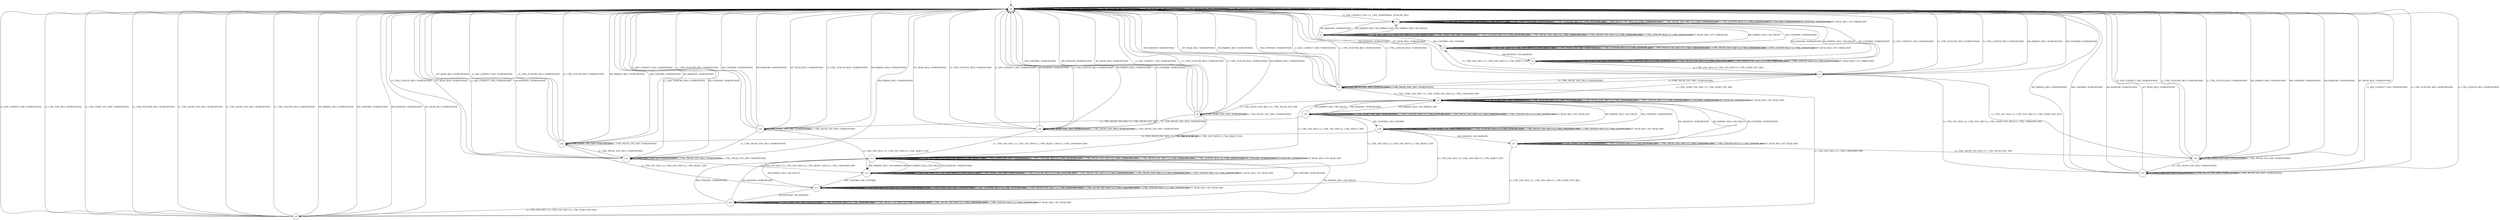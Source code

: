 digraph g {

	s0 [shape="circle" label="s0"];
	s1 [shape="circle" label="s1"];
	s2 [shape="circle" label="s2"];
	s3 [shape="circle" label="s3"];
	s4 [shape="circle" label="s4"];
	s5 [shape="circle" label="s5"];
	s6 [shape="circle" label="s6"];
	s7 [shape="circle" label="s7"];
	s8 [shape="circle" label="s8"];
	s9 [shape="circle" label="s9"];
	s10 [shape="circle" label="s10"];
	s11 [shape="circle" label="s11"];
	s12 [shape="circle" label="s12"];
	s13 [shape="circle" label="s13"];
	s14 [shape="circle" label="s14"];
	s15 [shape="circle" label="s15"];
	s16 [shape="circle" label="s16"];
	s17 [shape="circle" label="s17"];
	s18 [shape="circle" label="s18"];
	s19 [shape="circle" label="s19"];
	s20 [shape="circle" label="s20"];
	s21 [shape="circle" label="s21"];
	s22 [shape="circle" label="s22"];
	s0 -> s1 [label="LL_ADV_CONNECT_IND / LL_CTRL_PERIPHERAL_FEATURE_REQ"];
	s0 -> s0 [label="LL_CTRL_ENC_REQ / NORESPONSE"];
	s0 -> s0 [label="LL_CTRL_START_ENC_RSP / NORESPONSE"];
	s0 -> s0 [label="LL_CTRL_FEATURE_REQ / NORESPONSE"];
	s0 -> s0 [label="LL_CTRL_PAUSE_ENC_REQ / NORESPONSE"];
	s0 -> s0 [label="LL_CTRL_PAUSE_ENC_RSP / NORESPONSE"];
	s0 -> s0 [label="LL_CTRL_LENGTH_REQ / NORESPONSE"];
	s0 -> s0 [label="SM_PAIRING_REQ / NORESPONSE"];
	s0 -> s0 [label="SM_CONFIRM / NORESPONSE"];
	s0 -> s0 [label="SM_RANDOM / NORESPONSE"];
	s0 -> s0 [label="ATT_READ_REQ / NORESPONSE"];
	s1 -> s1 [label="LL_ADV_CONNECT_IND / NORESPONSE"];
	s1 -> s1 [label="LL_CTRL_ENC_REQ / LL_CTRL_ENC_RSP+LL_CTRL_REJECT_IND"];
	s1 -> s1 [label="LL_CTRL_START_ENC_RSP / NORESPONSE"];
	s1 -> s1 [label="LL_CTRL_FEATURE_REQ / LL_CTRL_FEATURE_RSP"];
	s1 -> s1 [label="LL_CTRL_PAUSE_ENC_REQ / LL_CTRL_UNKNOWN_RSP"];
	s1 -> s1 [label="LL_CTRL_PAUSE_ENC_RSP / LL_CTRL_UNKNOWN_RSP"];
	s1 -> s1 [label="LL_CTRL_LENGTH_REQ / LL_CTRL_LENGTH_RSP"];
	s1 -> s2 [label="SM_PAIRING_REQ / SM_PAIRING_RSP"];
	s1 -> s1 [label="SM_CONFIRM / NORESPONSE"];
	s1 -> s1 [label="SM_RANDOM / NORESPONSE"];
	s1 -> s1 [label="ATT_READ_REQ / ATT_ERROR_RSP"];
	s2 -> s2 [label="LL_ADV_CONNECT_IND / NORESPONSE"];
	s2 -> s2 [label="LL_CTRL_ENC_REQ / LL_CTRL_ENC_RSP+LL_CTRL_REJECT_IND"];
	s2 -> s2 [label="LL_CTRL_START_ENC_RSP / NORESPONSE"];
	s2 -> s2 [label="LL_CTRL_FEATURE_REQ / LL_CTRL_FEATURE_RSP"];
	s2 -> s2 [label="LL_CTRL_PAUSE_ENC_REQ / LL_CTRL_UNKNOWN_RSP"];
	s2 -> s2 [label="LL_CTRL_PAUSE_ENC_RSP / LL_CTRL_UNKNOWN_RSP"];
	s2 -> s2 [label="LL_CTRL_LENGTH_REQ / LL_CTRL_LENGTH_RSP"];
	s2 -> s1 [label="SM_PAIRING_REQ / SM_FAILED"];
	s2 -> s3 [label="SM_CONFIRM / SM_CONFIRM"];
	s2 -> s1 [label="SM_RANDOM / NORESPONSE"];
	s2 -> s2 [label="ATT_READ_REQ / ATT_ERROR_RSP"];
	s3 -> s3 [label="LL_ADV_CONNECT_IND / NORESPONSE"];
	s3 -> s3 [label="LL_CTRL_ENC_REQ / LL_CTRL_ENC_RSP+LL_CTRL_REJECT_IND"];
	s3 -> s3 [label="LL_CTRL_START_ENC_RSP / NORESPONSE"];
	s3 -> s3 [label="LL_CTRL_FEATURE_REQ / LL_CTRL_FEATURE_RSP"];
	s3 -> s3 [label="LL_CTRL_PAUSE_ENC_REQ / LL_CTRL_UNKNOWN_RSP"];
	s3 -> s3 [label="LL_CTRL_PAUSE_ENC_RSP / LL_CTRL_UNKNOWN_RSP"];
	s3 -> s3 [label="LL_CTRL_LENGTH_REQ / LL_CTRL_LENGTH_RSP"];
	s3 -> s1 [label="SM_PAIRING_REQ / SM_FAILED"];
	s3 -> s1 [label="SM_CONFIRM / NORESPONSE"];
	s3 -> s4 [label="SM_RANDOM / SM_RANDOM"];
	s3 -> s3 [label="ATT_READ_REQ / ATT_ERROR_RSP"];
	s4 -> s4 [label="LL_ADV_CONNECT_IND / NORESPONSE"];
	s4 -> s5 [label="LL_CTRL_ENC_REQ / LL_CTRL_ENC_RSP+LL_CTRL_START_ENC_REQ"];
	s4 -> s4 [label="LL_CTRL_START_ENC_RSP / NORESPONSE"];
	s4 -> s4 [label="LL_CTRL_FEATURE_REQ / LL_CTRL_FEATURE_RSP"];
	s4 -> s4 [label="LL_CTRL_PAUSE_ENC_REQ / LL_CTRL_UNKNOWN_RSP"];
	s4 -> s4 [label="LL_CTRL_PAUSE_ENC_RSP / LL_CTRL_UNKNOWN_RSP"];
	s4 -> s4 [label="LL_CTRL_LENGTH_REQ / LL_CTRL_LENGTH_RSP"];
	s4 -> s1 [label="SM_PAIRING_REQ / SM_FAILED"];
	s4 -> s1 [label="SM_CONFIRM / NORESPONSE"];
	s4 -> s1 [label="SM_RANDOM / NORESPONSE"];
	s4 -> s4 [label="ATT_READ_REQ / ATT_ERROR_RSP"];
	s5 -> s0 [label="LL_ADV_CONNECT_IND / NORESPONSE"];
	s5 -> s3 [label="LL_CTRL_ENC_REQ / LL_CTRL_ENC_RSP+LL_CTRL_REJECT_IND"];
	s5 -> s6 [label="LL_CTRL_START_ENC_RSP / LL_CTRL_START_ENC_RSP"];
	s5 -> s0 [label="LL_CTRL_FEATURE_REQ / NORESPONSE"];
	s5 -> s7 [label="LL_CTRL_PAUSE_ENC_REQ / NORESPONSE"];
	s5 -> s7 [label="LL_CTRL_PAUSE_ENC_RSP / NORESPONSE"];
	s5 -> s0 [label="LL_CTRL_LENGTH_REQ / NORESPONSE"];
	s5 -> s0 [label="SM_PAIRING_REQ / NORESPONSE"];
	s5 -> s0 [label="SM_CONFIRM / NORESPONSE"];
	s5 -> s0 [label="SM_RANDOM / NORESPONSE"];
	s5 -> s0 [label="ATT_READ_REQ / NORESPONSE"];
	s6 -> s6 [label="LL_ADV_CONNECT_IND / NORESPONSE"];
	s6 -> s11 [label="LL_CTRL_ENC_REQ / LL_CTRL_ENC_RSP+LL_CTRL_REJECT_IND"];
	s6 -> s6 [label="LL_CTRL_START_ENC_RSP / NORESPONSE"];
	s6 -> s6 [label="LL_CTRL_FEATURE_REQ / LL_CTRL_FEATURE_RSP"];
	s6 -> s9 [label="LL_CTRL_PAUSE_ENC_REQ / LL_CTRL_PAUSE_ENC_RSP"];
	s6 -> s6 [label="LL_CTRL_PAUSE_ENC_RSP / LL_CTRL_UNKNOWN_RSP"];
	s6 -> s6 [label="LL_CTRL_LENGTH_REQ / LL_CTRL_LENGTH_RSP"];
	s6 -> s15 [label="SM_PAIRING_REQ / SM_PAIRING_RSP"];
	s6 -> s6 [label="SM_CONFIRM / NORESPONSE"];
	s6 -> s6 [label="SM_RANDOM / NORESPONSE"];
	s6 -> s6 [label="ATT_READ_REQ / ATT_READ_RSP"];
	s7 -> s0 [label="LL_ADV_CONNECT_IND / NORESPONSE"];
	s7 -> s8 [label="LL_CTRL_ENC_REQ / LL_CTRL_UNKNOWN_RSP"];
	s7 -> s6 [label="LL_CTRL_START_ENC_RSP / LL_CTRL_START_ENC_RSP+LL_CTRL_UNKNOWN_RSP"];
	s7 -> s0 [label="LL_CTRL_FEATURE_REQ / NORESPONSE"];
	s7 -> s7 [label="LL_CTRL_PAUSE_ENC_REQ / NORESPONSE"];
	s7 -> s7 [label="LL_CTRL_PAUSE_ENC_RSP / NORESPONSE"];
	s7 -> s0 [label="LL_CTRL_LENGTH_REQ / NORESPONSE"];
	s7 -> s0 [label="SM_PAIRING_REQ / NORESPONSE"];
	s7 -> s0 [label="SM_CONFIRM / NORESPONSE"];
	s7 -> s0 [label="SM_RANDOM / NORESPONSE"];
	s7 -> s0 [label="ATT_READ_REQ / NORESPONSE"];
	s8 -> s0 [label="LL_ADV_CONNECT_IND / NORESPONSE"];
	s8 -> s0 [label="LL_CTRL_ENC_REQ / NORESPONSE"];
	s8 -> s0 [label="LL_CTRL_START_ENC_RSP / NORESPONSE"];
	s8 -> s0 [label="LL_CTRL_FEATURE_REQ / NORESPONSE"];
	s8 -> s0 [label="LL_CTRL_PAUSE_ENC_REQ / NORESPONSE"];
	s8 -> s0 [label="LL_CTRL_PAUSE_ENC_RSP / NORESPONSE"];
	s8 -> s0 [label="LL_CTRL_LENGTH_REQ / NORESPONSE"];
	s8 -> s0 [label="SM_PAIRING_REQ / NORESPONSE"];
	s8 -> s0 [label="SM_CONFIRM / NORESPONSE"];
	s8 -> s0 [label="SM_RANDOM / NORESPONSE"];
	s8 -> s0 [label="ATT_READ_REQ / NORESPONSE"];
	s9 -> s0 [label="LL_ADV_CONNECT_IND / NORESPONSE"];
	s9 -> s11 [label="LL_CTRL_ENC_REQ / LL_CTRL_ENC_RSP+LL_CTRL_REJECT_IND"];
	s9 -> s9 [label="LL_CTRL_START_ENC_RSP / NORESPONSE"];
	s9 -> s0 [label="LL_CTRL_FEATURE_REQ / NORESPONSE"];
	s9 -> s10 [label="LL_CTRL_PAUSE_ENC_REQ / NORESPONSE"];
	s9 -> s9 [label="LL_CTRL_PAUSE_ENC_RSP / NORESPONSE"];
	s9 -> s0 [label="LL_CTRL_LENGTH_REQ / NORESPONSE"];
	s9 -> s0 [label="SM_PAIRING_REQ / NORESPONSE"];
	s9 -> s0 [label="SM_CONFIRM / NORESPONSE"];
	s9 -> s0 [label="SM_RANDOM / NORESPONSE"];
	s9 -> s0 [label="ATT_READ_REQ / NORESPONSE"];
	s10 -> s0 [label="LL_ADV_CONNECT_IND / NORESPONSE"];
	s10 -> s11 [label="LL_CTRL_ENC_REQ / LL_CTRL_ENC_RSP+LL_CTRL_REJECT_IND+LL_CTRL_UNKNOWN_RSP"];
	s10 -> s10 [label="LL_CTRL_START_ENC_RSP / NORESPONSE"];
	s10 -> s0 [label="LL_CTRL_FEATURE_REQ / NORESPONSE"];
	s10 -> s10 [label="LL_CTRL_PAUSE_ENC_REQ / NORESPONSE"];
	s10 -> s10 [label="LL_CTRL_PAUSE_ENC_RSP / NORESPONSE"];
	s10 -> s0 [label="LL_CTRL_LENGTH_REQ / NORESPONSE"];
	s10 -> s0 [label="SM_PAIRING_REQ / NORESPONSE"];
	s10 -> s0 [label="SM_CONFIRM / NORESPONSE"];
	s10 -> s0 [label="SM_RANDOM / NORESPONSE"];
	s10 -> s0 [label="ATT_READ_REQ / NORESPONSE"];
	s11 -> s11 [label="LL_ADV_CONNECT_IND / NORESPONSE"];
	s11 -> s11 [label="LL_CTRL_ENC_REQ / LL_CTRL_ENC_RSP+LL_CTRL_REJECT_IND"];
	s11 -> s11 [label="LL_CTRL_START_ENC_RSP / NORESPONSE"];
	s11 -> s11 [label="LL_CTRL_FEATURE_REQ / LL_CTRL_FEATURE_RSP"];
	s11 -> s11 [label="LL_CTRL_PAUSE_ENC_REQ / LL_CTRL_UNKNOWN_RSP"];
	s11 -> s11 [label="LL_CTRL_PAUSE_ENC_RSP / LL_CTRL_UNKNOWN_RSP"];
	s11 -> s11 [label="LL_CTRL_LENGTH_REQ / LL_CTRL_LENGTH_RSP"];
	s11 -> s12 [label="SM_PAIRING_REQ / SM_PAIRING_RSP"];
	s11 -> s11 [label="SM_CONFIRM / NORESPONSE"];
	s11 -> s11 [label="SM_RANDOM / NORESPONSE"];
	s11 -> s11 [label="ATT_READ_REQ / ATT_READ_RSP"];
	s12 -> s12 [label="LL_ADV_CONNECT_IND / NORESPONSE"];
	s12 -> s12 [label="LL_CTRL_ENC_REQ / LL_CTRL_ENC_RSP+LL_CTRL_REJECT_IND"];
	s12 -> s12 [label="LL_CTRL_START_ENC_RSP / NORESPONSE"];
	s12 -> s12 [label="LL_CTRL_FEATURE_REQ / LL_CTRL_FEATURE_RSP"];
	s12 -> s12 [label="LL_CTRL_PAUSE_ENC_REQ / LL_CTRL_UNKNOWN_RSP"];
	s12 -> s12 [label="LL_CTRL_PAUSE_ENC_RSP / LL_CTRL_UNKNOWN_RSP"];
	s12 -> s12 [label="LL_CTRL_LENGTH_REQ / LL_CTRL_LENGTH_RSP"];
	s12 -> s11 [label="SM_PAIRING_REQ / SM_FAILED"];
	s12 -> s13 [label="SM_CONFIRM / SM_CONFIRM"];
	s12 -> s11 [label="SM_RANDOM / NORESPONSE"];
	s12 -> s12 [label="ATT_READ_REQ / ATT_READ_RSP"];
	s13 -> s13 [label="LL_ADV_CONNECT_IND / NORESPONSE"];
	s13 -> s13 [label="LL_CTRL_ENC_REQ / LL_CTRL_ENC_RSP+LL_CTRL_REJECT_IND"];
	s13 -> s13 [label="LL_CTRL_START_ENC_RSP / NORESPONSE"];
	s13 -> s13 [label="LL_CTRL_FEATURE_REQ / LL_CTRL_FEATURE_RSP"];
	s13 -> s13 [label="LL_CTRL_PAUSE_ENC_REQ / LL_CTRL_UNKNOWN_RSP"];
	s13 -> s13 [label="LL_CTRL_PAUSE_ENC_RSP / LL_CTRL_UNKNOWN_RSP"];
	s13 -> s13 [label="LL_CTRL_LENGTH_REQ / LL_CTRL_LENGTH_RSP"];
	s13 -> s11 [label="SM_PAIRING_REQ / SM_FAILED"];
	s13 -> s11 [label="SM_CONFIRM / NORESPONSE"];
	s13 -> s14 [label="SM_RANDOM / SM_RANDOM"];
	s13 -> s13 [label="ATT_READ_REQ / ATT_READ_RSP"];
	s14 -> s14 [label="LL_ADV_CONNECT_IND / NORESPONSE"];
	s14 -> s8 [label="LL_CTRL_ENC_REQ / LL_CTRL_ENC_RSP+LL_CTRL_START_ENC_REQ"];
	s14 -> s14 [label="LL_CTRL_START_ENC_RSP / NORESPONSE"];
	s14 -> s14 [label="LL_CTRL_FEATURE_REQ / LL_CTRL_FEATURE_RSP"];
	s14 -> s14 [label="LL_CTRL_PAUSE_ENC_REQ / LL_CTRL_UNKNOWN_RSP"];
	s14 -> s14 [label="LL_CTRL_PAUSE_ENC_RSP / LL_CTRL_UNKNOWN_RSP"];
	s14 -> s14 [label="LL_CTRL_LENGTH_REQ / LL_CTRL_LENGTH_RSP"];
	s14 -> s11 [label="SM_PAIRING_REQ / SM_FAILED"];
	s14 -> s11 [label="SM_CONFIRM / NORESPONSE"];
	s14 -> s11 [label="SM_RANDOM / NORESPONSE"];
	s14 -> s14 [label="ATT_READ_REQ / ATT_READ_RSP"];
	s15 -> s15 [label="LL_ADV_CONNECT_IND / NORESPONSE"];
	s15 -> s12 [label="LL_CTRL_ENC_REQ / LL_CTRL_ENC_RSP+LL_CTRL_REJECT_IND"];
	s15 -> s15 [label="LL_CTRL_START_ENC_RSP / NORESPONSE"];
	s15 -> s15 [label="LL_CTRL_FEATURE_REQ / LL_CTRL_FEATURE_RSP"];
	s15 -> s20 [label="LL_CTRL_PAUSE_ENC_REQ / LL_CTRL_PAUSE_ENC_RSP"];
	s15 -> s15 [label="LL_CTRL_PAUSE_ENC_RSP / LL_CTRL_UNKNOWN_RSP"];
	s15 -> s15 [label="LL_CTRL_LENGTH_REQ / LL_CTRL_LENGTH_RSP"];
	s15 -> s6 [label="SM_PAIRING_REQ / SM_FAILED"];
	s15 -> s16 [label="SM_CONFIRM / SM_CONFIRM"];
	s15 -> s6 [label="SM_RANDOM / NORESPONSE"];
	s15 -> s15 [label="ATT_READ_REQ / ATT_READ_RSP"];
	s16 -> s16 [label="LL_ADV_CONNECT_IND / NORESPONSE"];
	s16 -> s13 [label="LL_CTRL_ENC_REQ / LL_CTRL_ENC_RSP+LL_CTRL_REJECT_IND"];
	s16 -> s16 [label="LL_CTRL_START_ENC_RSP / NORESPONSE"];
	s16 -> s16 [label="LL_CTRL_FEATURE_REQ / LL_CTRL_FEATURE_RSP"];
	s16 -> s22 [label="LL_CTRL_PAUSE_ENC_REQ / LL_CTRL_PAUSE_ENC_RSP"];
	s16 -> s16 [label="LL_CTRL_PAUSE_ENC_RSP / LL_CTRL_UNKNOWN_RSP"];
	s16 -> s16 [label="LL_CTRL_LENGTH_REQ / LL_CTRL_LENGTH_RSP"];
	s16 -> s6 [label="SM_PAIRING_REQ / SM_FAILED"];
	s16 -> s6 [label="SM_CONFIRM / NORESPONSE"];
	s16 -> s17 [label="SM_RANDOM / SM_RANDOM"];
	s16 -> s16 [label="ATT_READ_REQ / ATT_READ_RSP"];
	s17 -> s17 [label="LL_ADV_CONNECT_IND / NORESPONSE"];
	s17 -> s8 [label="LL_CTRL_ENC_REQ / LL_CTRL_ENC_RSP+LL_CTRL_START_ENC_REQ"];
	s17 -> s17 [label="LL_CTRL_START_ENC_RSP / NORESPONSE"];
	s17 -> s17 [label="LL_CTRL_FEATURE_REQ / LL_CTRL_FEATURE_RSP"];
	s17 -> s18 [label="LL_CTRL_PAUSE_ENC_REQ / LL_CTRL_PAUSE_ENC_RSP"];
	s17 -> s17 [label="LL_CTRL_PAUSE_ENC_RSP / LL_CTRL_UNKNOWN_RSP"];
	s17 -> s17 [label="LL_CTRL_LENGTH_REQ / LL_CTRL_LENGTH_RSP"];
	s17 -> s6 [label="SM_PAIRING_REQ / SM_FAILED"];
	s17 -> s6 [label="SM_CONFIRM / NORESPONSE"];
	s17 -> s6 [label="SM_RANDOM / NORESPONSE"];
	s17 -> s17 [label="ATT_READ_REQ / ATT_READ_RSP"];
	s18 -> s0 [label="LL_ADV_CONNECT_IND / NORESPONSE"];
	s18 -> s5 [label="LL_CTRL_ENC_REQ / LL_CTRL_ENC_RSP+LL_CTRL_START_ENC_REQ"];
	s18 -> s18 [label="LL_CTRL_START_ENC_RSP / NORESPONSE"];
	s18 -> s0 [label="LL_CTRL_FEATURE_REQ / NORESPONSE"];
	s18 -> s19 [label="LL_CTRL_PAUSE_ENC_REQ / NORESPONSE"];
	s18 -> s18 [label="LL_CTRL_PAUSE_ENC_RSP / NORESPONSE"];
	s18 -> s0 [label="LL_CTRL_LENGTH_REQ / NORESPONSE"];
	s18 -> s0 [label="SM_PAIRING_REQ / NORESPONSE"];
	s18 -> s0 [label="SM_CONFIRM / NORESPONSE"];
	s18 -> s0 [label="SM_RANDOM / NORESPONSE"];
	s18 -> s0 [label="ATT_READ_REQ / NORESPONSE"];
	s19 -> s0 [label="LL_ADV_CONNECT_IND / NORESPONSE"];
	s19 -> s5 [label="LL_CTRL_ENC_REQ / LL_CTRL_ENC_RSP+LL_CTRL_START_ENC_REQ+LL_CTRL_UNKNOWN_RSP"];
	s19 -> s19 [label="LL_CTRL_START_ENC_RSP / NORESPONSE"];
	s19 -> s0 [label="LL_CTRL_FEATURE_REQ / NORESPONSE"];
	s19 -> s19 [label="LL_CTRL_PAUSE_ENC_REQ / NORESPONSE"];
	s19 -> s19 [label="LL_CTRL_PAUSE_ENC_RSP / NORESPONSE"];
	s19 -> s0 [label="LL_CTRL_LENGTH_REQ / NORESPONSE"];
	s19 -> s0 [label="SM_PAIRING_REQ / NORESPONSE"];
	s19 -> s0 [label="SM_CONFIRM / NORESPONSE"];
	s19 -> s0 [label="SM_RANDOM / NORESPONSE"];
	s19 -> s0 [label="ATT_READ_REQ / NORESPONSE"];
	s20 -> s0 [label="LL_ADV_CONNECT_IND / NORESPONSE"];
	s20 -> s12 [label="LL_CTRL_ENC_REQ / LL_CTRL_ENC_RSP+LL_CTRL_REJECT_IND"];
	s20 -> s20 [label="LL_CTRL_START_ENC_RSP / NORESPONSE"];
	s20 -> s0 [label="LL_CTRL_FEATURE_REQ / NORESPONSE"];
	s20 -> s21 [label="LL_CTRL_PAUSE_ENC_REQ / NORESPONSE"];
	s20 -> s20 [label="LL_CTRL_PAUSE_ENC_RSP / NORESPONSE"];
	s20 -> s0 [label="LL_CTRL_LENGTH_REQ / NORESPONSE"];
	s20 -> s0 [label="SM_PAIRING_REQ / NORESPONSE"];
	s20 -> s0 [label="SM_CONFIRM / NORESPONSE"];
	s20 -> s0 [label="SM_RANDOM / NORESPONSE"];
	s20 -> s0 [label="ATT_READ_REQ / NORESPONSE"];
	s21 -> s0 [label="LL_ADV_CONNECT_IND / NORESPONSE"];
	s21 -> s12 [label="LL_CTRL_ENC_REQ / LL_CTRL_ENC_RSP+LL_CTRL_REJECT_IND+LL_CTRL_UNKNOWN_RSP"];
	s21 -> s21 [label="LL_CTRL_START_ENC_RSP / NORESPONSE"];
	s21 -> s0 [label="LL_CTRL_FEATURE_REQ / NORESPONSE"];
	s21 -> s21 [label="LL_CTRL_PAUSE_ENC_REQ / NORESPONSE"];
	s21 -> s21 [label="LL_CTRL_PAUSE_ENC_RSP / NORESPONSE"];
	s21 -> s0 [label="LL_CTRL_LENGTH_REQ / NORESPONSE"];
	s21 -> s0 [label="SM_PAIRING_REQ / NORESPONSE"];
	s21 -> s0 [label="SM_CONFIRM / NORESPONSE"];
	s21 -> s0 [label="SM_RANDOM / NORESPONSE"];
	s21 -> s0 [label="ATT_READ_REQ / NORESPONSE"];
	s22 -> s0 [label="LL_ADV_CONNECT_IND / NORESPONSE"];
	s22 -> s13 [label="LL_CTRL_ENC_REQ / LL_CTRL_ENC_RSP+LL_CTRL_REJECT_IND"];
	s22 -> s22 [label="LL_CTRL_START_ENC_RSP / NORESPONSE"];
	s22 -> s0 [label="LL_CTRL_FEATURE_REQ / NORESPONSE"];
	s22 -> s21 [label="LL_CTRL_PAUSE_ENC_REQ / NORESPONSE"];
	s22 -> s22 [label="LL_CTRL_PAUSE_ENC_RSP / NORESPONSE"];
	s22 -> s0 [label="LL_CTRL_LENGTH_REQ / NORESPONSE"];
	s22 -> s0 [label="SM_PAIRING_REQ / NORESPONSE"];
	s22 -> s0 [label="SM_CONFIRM / NORESPONSE"];
	s22 -> s0 [label="SM_RANDOM / NORESPONSE"];
	s22 -> s0 [label="ATT_READ_REQ / NORESPONSE"];

__start0 [label="" shape="none" width="0" height="0"];
__start0 -> s0;

}
